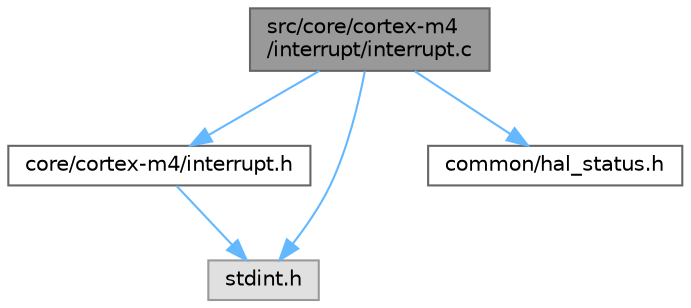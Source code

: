 digraph "src/core/cortex-m4/interrupt/interrupt.c"
{
 // LATEX_PDF_SIZE
  bgcolor="transparent";
  edge [fontname=Helvetica,fontsize=10,labelfontname=Helvetica,labelfontsize=10];
  node [fontname=Helvetica,fontsize=10,shape=box,height=0.2,width=0.4];
  Node1 [id="Node000001",label="src/core/cortex-m4\l/interrupt/interrupt.c",height=0.2,width=0.4,color="gray40", fillcolor="grey60", style="filled", fontcolor="black",tooltip=" "];
  Node1 -> Node2 [id="edge5_Node000001_Node000002",color="steelblue1",style="solid",tooltip=" "];
  Node2 [id="Node000002",label="core/cortex-m4/interrupt.h",height=0.2,width=0.4,color="grey40", fillcolor="white", style="filled",URL="$interrupt_8h.html",tooltip="NVIC register definitions, IRQ numbers, and HAL interrupt control API for STM32F4."];
  Node2 -> Node3 [id="edge6_Node000002_Node000003",color="steelblue1",style="solid",tooltip=" "];
  Node3 [id="Node000003",label="stdint.h",height=0.2,width=0.4,color="grey60", fillcolor="#E0E0E0", style="filled",tooltip=" "];
  Node1 -> Node4 [id="edge7_Node000001_Node000004",color="steelblue1",style="solid",tooltip=" "];
  Node4 [id="Node000004",label="common/hal_status.h",height=0.2,width=0.4,color="grey40", fillcolor="white", style="filled",URL="$hal__status_8h.html",tooltip=" "];
  Node1 -> Node3 [id="edge8_Node000001_Node000003",color="steelblue1",style="solid",tooltip=" "];
}
